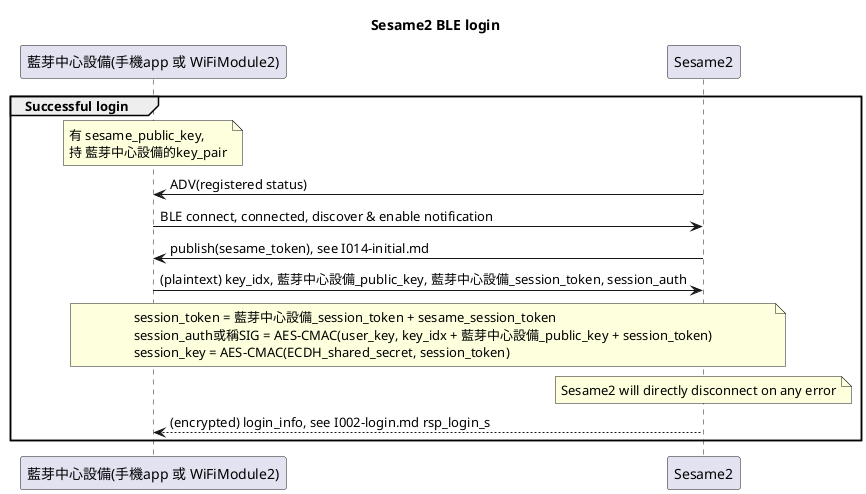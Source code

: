 @startuml

title Sesame2 BLE login

/'
participant Server
'/
participant "藍芽中心設備(手機app 或 WiFiModule2)"
participant Sesame2

group Successful login

note over "藍芽中心設備(手機app 或 WiFiModule2)": 有 sesame_public_key,\n持 藍芽中心設備的key_pair

Sesame2 -> "藍芽中心設備(手機app 或 WiFiModule2)": ADV(registered status)
"藍芽中心設備(手機app 或 WiFiModule2)" -> Sesame2: BLE connect, connected, discover & enable notification
Sesame2 -> "藍芽中心設備(手機app 或 WiFiModule2)":publish(sesame_token), see I014-initial.md
"藍芽中心設備(手機app 或 WiFiModule2)" -> Sesame2: (plaintext) key_idx, 藍芽中心設備_public_key, 藍芽中心設備_session_token, session_auth

note over Sesame2, "藍芽中心設備(手機app 或 WiFiModule2)": \
session_token = 藍芽中心設備_session_token + sesame_session_token\n\
session_auth或稱SIG = AES-CMAC(user_key, key_idx + 藍芽中心設備_public_key + session_token)\n\
session_key = AES-CMAC(ECDH_shared_secret, session_token)

note over Sesame2: Sesame2 will directly disconnect on any error
Sesame2 --> "藍芽中心設備(手機app 或 WiFiModule2)": (encrypted) login_info, see I002-login.md rsp_login_s
end

@enduml
